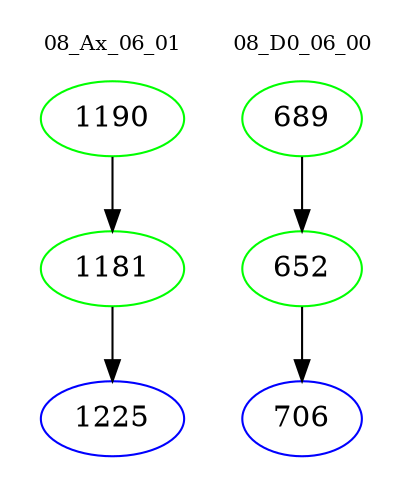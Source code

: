 digraph{
subgraph cluster_0 {
color = white
label = "08_Ax_06_01";
fontsize=10;
T0_1190 [label="1190", color="green"]
T0_1190 -> T0_1181 [color="black"]
T0_1181 [label="1181", color="green"]
T0_1181 -> T0_1225 [color="black"]
T0_1225 [label="1225", color="blue"]
}
subgraph cluster_1 {
color = white
label = "08_D0_06_00";
fontsize=10;
T1_689 [label="689", color="green"]
T1_689 -> T1_652 [color="black"]
T1_652 [label="652", color="green"]
T1_652 -> T1_706 [color="black"]
T1_706 [label="706", color="blue"]
}
}
